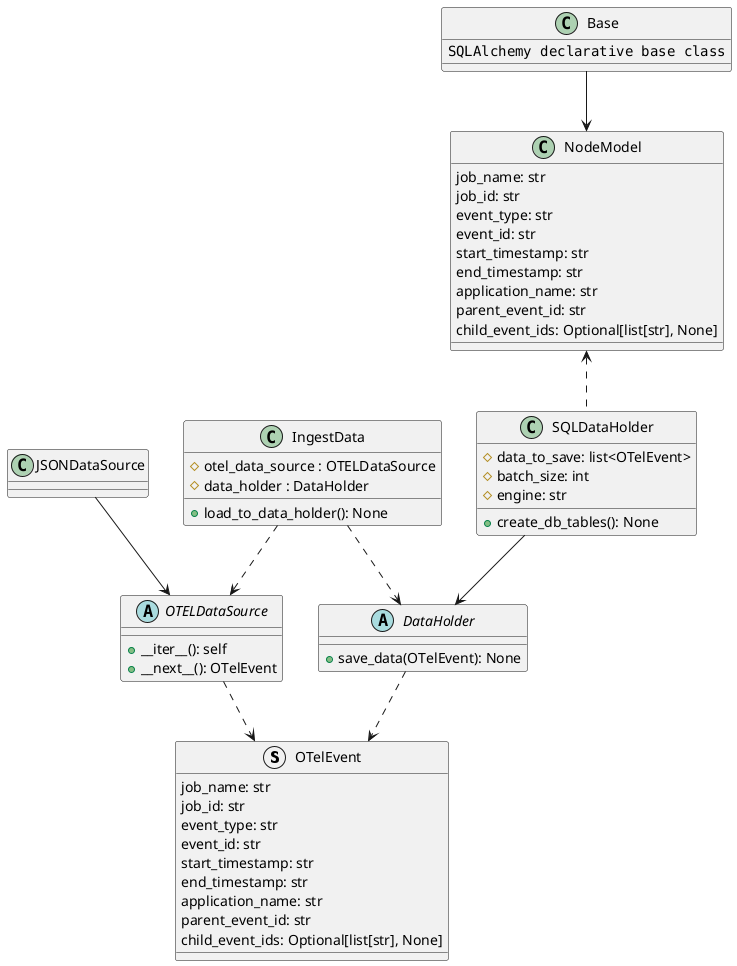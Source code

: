 @startuml

struct OTelEvent {
    job_name: str
    job_id: str
    event_type: str
    event_id: str
    start_timestamp: str
    end_timestamp: str
    application_name: str
    parent_event_id: str
    child_event_ids: Optional[list[str], None]
}

abstract class OTELDataSource {
    +__iter__(): self
    +__next__(): OTelEvent
}

class JSONDataSource

class SQLDataHolder {
    #data_to_save: list<OTelEvent>
    #batch_size: int
    #engine: str
    +create_db_tables(): None
}

class NodeModel {
    job_name: str
    job_id: str
    event_type: str
    event_id: str
    start_timestamp: str
    end_timestamp: str
    application_name: str
    parent_event_id: str
    child_event_ids: Optional[list[str], None]
}

class Base {
    ""SQLAlchemy declarative base class""
}

abstract class DataHolder {
    +save_data(OTelEvent): None
}

class IngestData {
    #otel_data_source : OTELDataSource
    #data_holder : DataHolder
    +load_to_data_holder(): None
}

IngestData ..> OTELDataSource
IngestData ..> DataHolder
OTELDataSource ..> OTelEvent
JSONDataSource --> OTELDataSource
SQLDataHolder --> DataHolder
NodeModel <.. SQLDataHolder
Base --> NodeModel
DataHolder ..> OTelEvent


@enduml